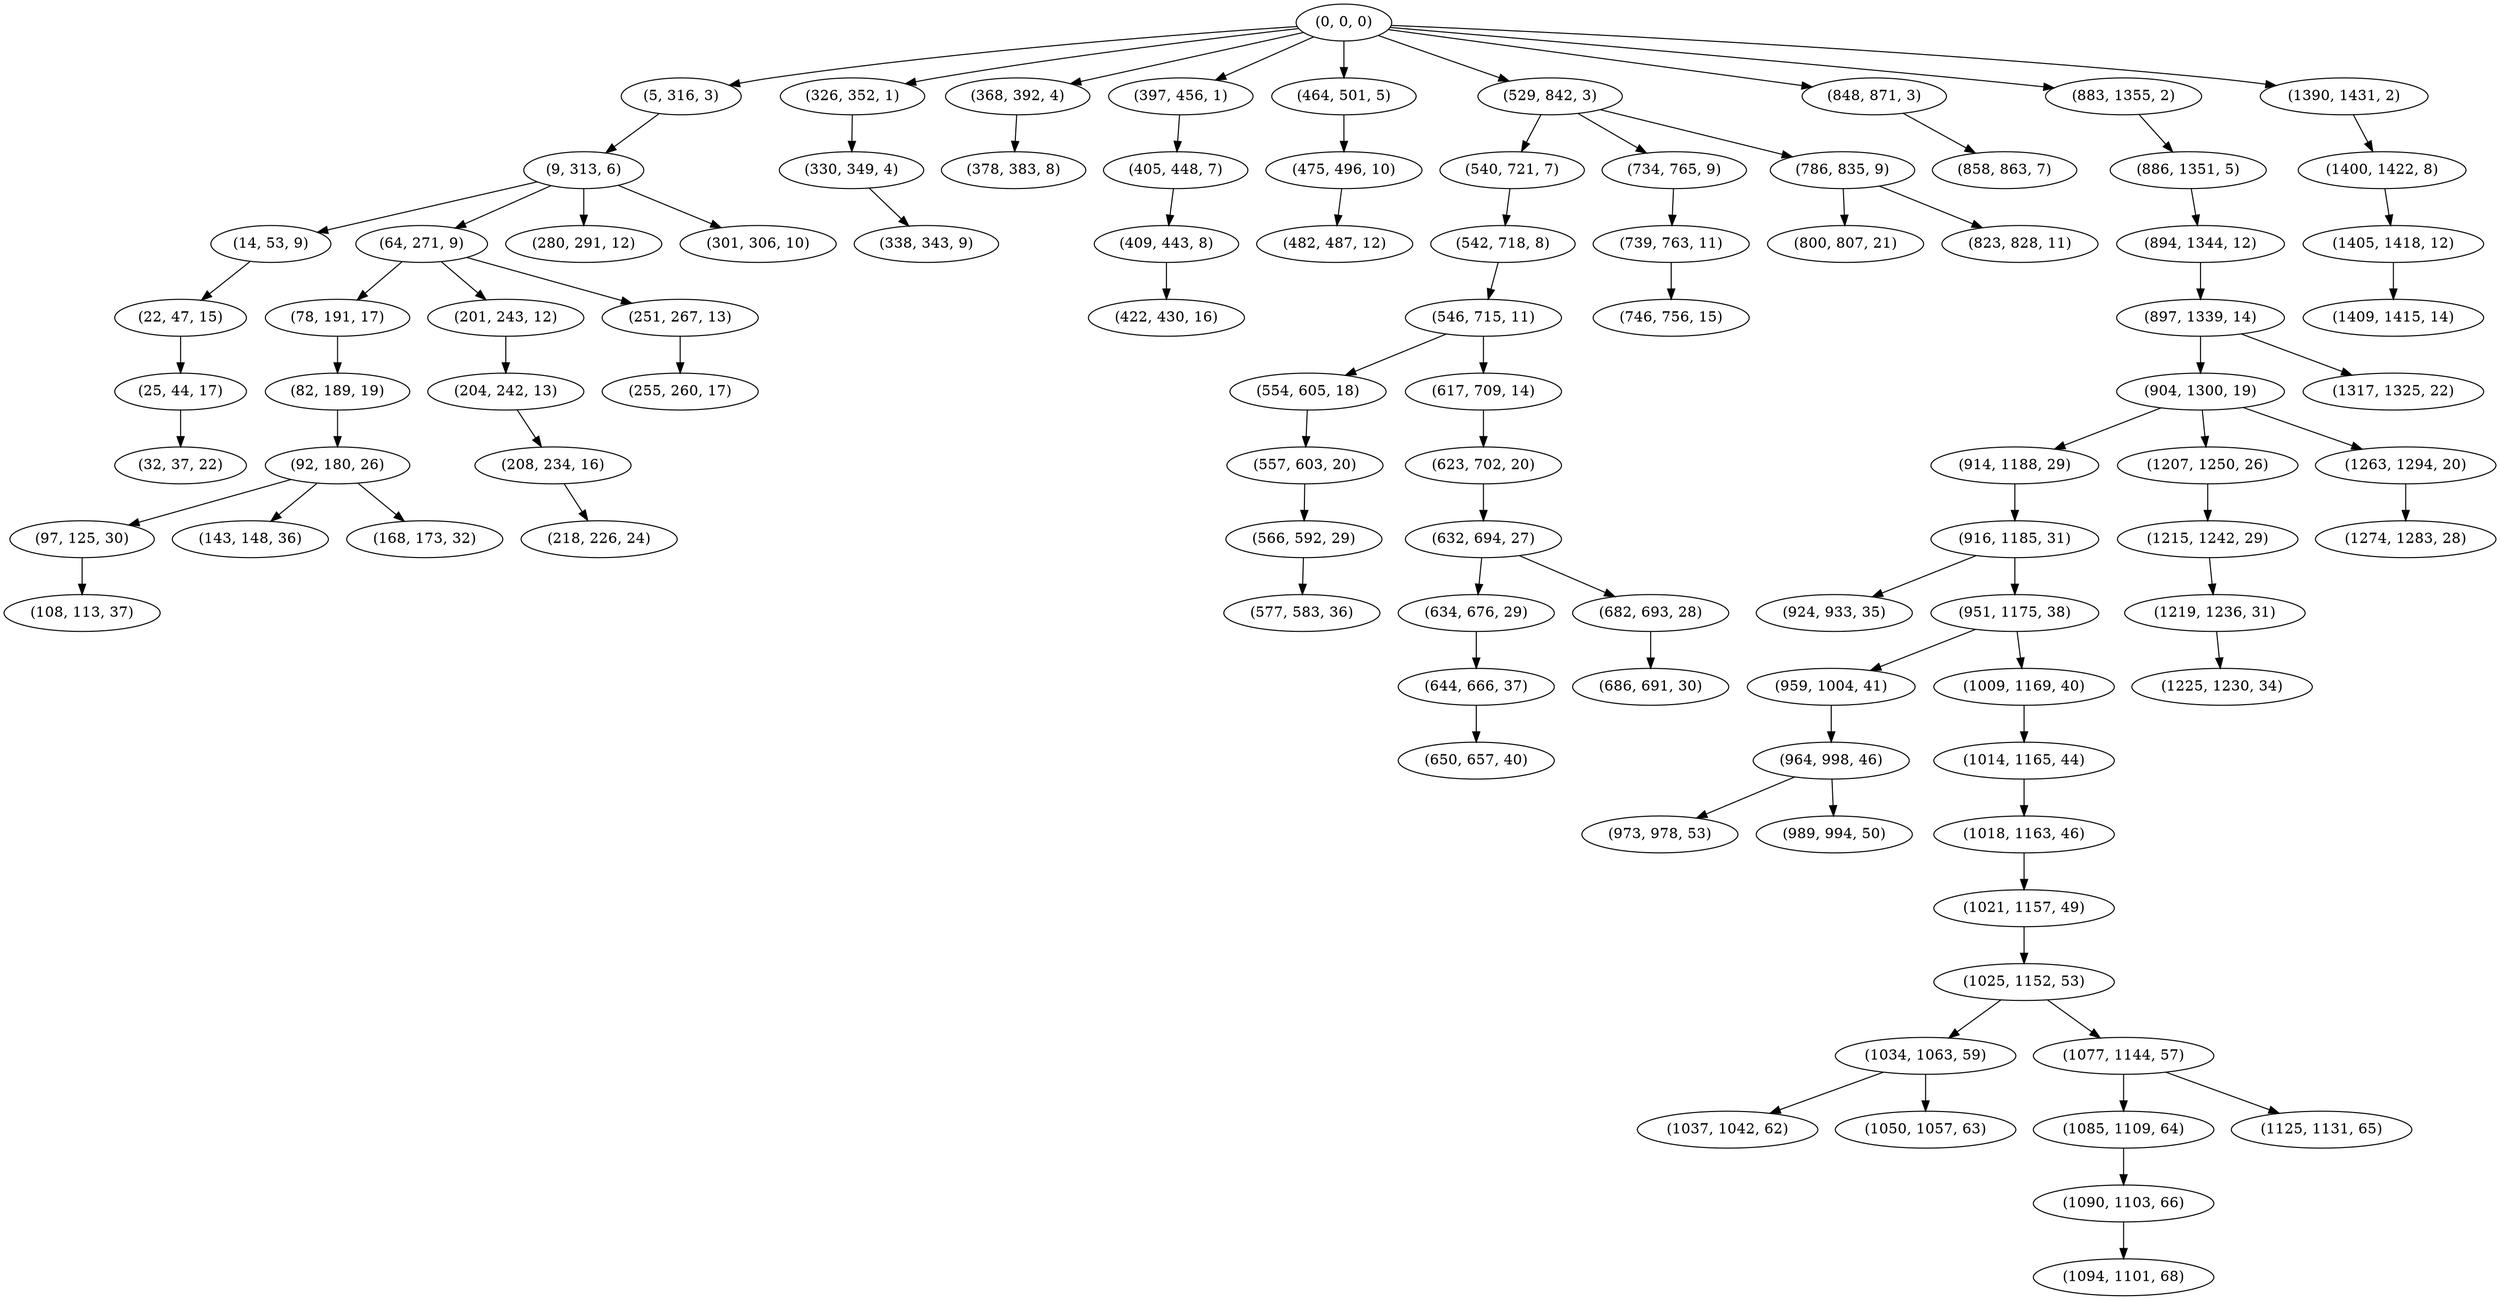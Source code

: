 digraph tree {
    "(0, 0, 0)";
    "(5, 316, 3)";
    "(9, 313, 6)";
    "(14, 53, 9)";
    "(22, 47, 15)";
    "(25, 44, 17)";
    "(32, 37, 22)";
    "(64, 271, 9)";
    "(78, 191, 17)";
    "(82, 189, 19)";
    "(92, 180, 26)";
    "(97, 125, 30)";
    "(108, 113, 37)";
    "(143, 148, 36)";
    "(168, 173, 32)";
    "(201, 243, 12)";
    "(204, 242, 13)";
    "(208, 234, 16)";
    "(218, 226, 24)";
    "(251, 267, 13)";
    "(255, 260, 17)";
    "(280, 291, 12)";
    "(301, 306, 10)";
    "(326, 352, 1)";
    "(330, 349, 4)";
    "(338, 343, 9)";
    "(368, 392, 4)";
    "(378, 383, 8)";
    "(397, 456, 1)";
    "(405, 448, 7)";
    "(409, 443, 8)";
    "(422, 430, 16)";
    "(464, 501, 5)";
    "(475, 496, 10)";
    "(482, 487, 12)";
    "(529, 842, 3)";
    "(540, 721, 7)";
    "(542, 718, 8)";
    "(546, 715, 11)";
    "(554, 605, 18)";
    "(557, 603, 20)";
    "(566, 592, 29)";
    "(577, 583, 36)";
    "(617, 709, 14)";
    "(623, 702, 20)";
    "(632, 694, 27)";
    "(634, 676, 29)";
    "(644, 666, 37)";
    "(650, 657, 40)";
    "(682, 693, 28)";
    "(686, 691, 30)";
    "(734, 765, 9)";
    "(739, 763, 11)";
    "(746, 756, 15)";
    "(786, 835, 9)";
    "(800, 807, 21)";
    "(823, 828, 11)";
    "(848, 871, 3)";
    "(858, 863, 7)";
    "(883, 1355, 2)";
    "(886, 1351, 5)";
    "(894, 1344, 12)";
    "(897, 1339, 14)";
    "(904, 1300, 19)";
    "(914, 1188, 29)";
    "(916, 1185, 31)";
    "(924, 933, 35)";
    "(951, 1175, 38)";
    "(959, 1004, 41)";
    "(964, 998, 46)";
    "(973, 978, 53)";
    "(989, 994, 50)";
    "(1009, 1169, 40)";
    "(1014, 1165, 44)";
    "(1018, 1163, 46)";
    "(1021, 1157, 49)";
    "(1025, 1152, 53)";
    "(1034, 1063, 59)";
    "(1037, 1042, 62)";
    "(1050, 1057, 63)";
    "(1077, 1144, 57)";
    "(1085, 1109, 64)";
    "(1090, 1103, 66)";
    "(1094, 1101, 68)";
    "(1125, 1131, 65)";
    "(1207, 1250, 26)";
    "(1215, 1242, 29)";
    "(1219, 1236, 31)";
    "(1225, 1230, 34)";
    "(1263, 1294, 20)";
    "(1274, 1283, 28)";
    "(1317, 1325, 22)";
    "(1390, 1431, 2)";
    "(1400, 1422, 8)";
    "(1405, 1418, 12)";
    "(1409, 1415, 14)";
    "(0, 0, 0)" -> "(5, 316, 3)";
    "(0, 0, 0)" -> "(326, 352, 1)";
    "(0, 0, 0)" -> "(368, 392, 4)";
    "(0, 0, 0)" -> "(397, 456, 1)";
    "(0, 0, 0)" -> "(464, 501, 5)";
    "(0, 0, 0)" -> "(529, 842, 3)";
    "(0, 0, 0)" -> "(848, 871, 3)";
    "(0, 0, 0)" -> "(883, 1355, 2)";
    "(0, 0, 0)" -> "(1390, 1431, 2)";
    "(5, 316, 3)" -> "(9, 313, 6)";
    "(9, 313, 6)" -> "(14, 53, 9)";
    "(9, 313, 6)" -> "(64, 271, 9)";
    "(9, 313, 6)" -> "(280, 291, 12)";
    "(9, 313, 6)" -> "(301, 306, 10)";
    "(14, 53, 9)" -> "(22, 47, 15)";
    "(22, 47, 15)" -> "(25, 44, 17)";
    "(25, 44, 17)" -> "(32, 37, 22)";
    "(64, 271, 9)" -> "(78, 191, 17)";
    "(64, 271, 9)" -> "(201, 243, 12)";
    "(64, 271, 9)" -> "(251, 267, 13)";
    "(78, 191, 17)" -> "(82, 189, 19)";
    "(82, 189, 19)" -> "(92, 180, 26)";
    "(92, 180, 26)" -> "(97, 125, 30)";
    "(92, 180, 26)" -> "(143, 148, 36)";
    "(92, 180, 26)" -> "(168, 173, 32)";
    "(97, 125, 30)" -> "(108, 113, 37)";
    "(201, 243, 12)" -> "(204, 242, 13)";
    "(204, 242, 13)" -> "(208, 234, 16)";
    "(208, 234, 16)" -> "(218, 226, 24)";
    "(251, 267, 13)" -> "(255, 260, 17)";
    "(326, 352, 1)" -> "(330, 349, 4)";
    "(330, 349, 4)" -> "(338, 343, 9)";
    "(368, 392, 4)" -> "(378, 383, 8)";
    "(397, 456, 1)" -> "(405, 448, 7)";
    "(405, 448, 7)" -> "(409, 443, 8)";
    "(409, 443, 8)" -> "(422, 430, 16)";
    "(464, 501, 5)" -> "(475, 496, 10)";
    "(475, 496, 10)" -> "(482, 487, 12)";
    "(529, 842, 3)" -> "(540, 721, 7)";
    "(529, 842, 3)" -> "(734, 765, 9)";
    "(529, 842, 3)" -> "(786, 835, 9)";
    "(540, 721, 7)" -> "(542, 718, 8)";
    "(542, 718, 8)" -> "(546, 715, 11)";
    "(546, 715, 11)" -> "(554, 605, 18)";
    "(546, 715, 11)" -> "(617, 709, 14)";
    "(554, 605, 18)" -> "(557, 603, 20)";
    "(557, 603, 20)" -> "(566, 592, 29)";
    "(566, 592, 29)" -> "(577, 583, 36)";
    "(617, 709, 14)" -> "(623, 702, 20)";
    "(623, 702, 20)" -> "(632, 694, 27)";
    "(632, 694, 27)" -> "(634, 676, 29)";
    "(632, 694, 27)" -> "(682, 693, 28)";
    "(634, 676, 29)" -> "(644, 666, 37)";
    "(644, 666, 37)" -> "(650, 657, 40)";
    "(682, 693, 28)" -> "(686, 691, 30)";
    "(734, 765, 9)" -> "(739, 763, 11)";
    "(739, 763, 11)" -> "(746, 756, 15)";
    "(786, 835, 9)" -> "(800, 807, 21)";
    "(786, 835, 9)" -> "(823, 828, 11)";
    "(848, 871, 3)" -> "(858, 863, 7)";
    "(883, 1355, 2)" -> "(886, 1351, 5)";
    "(886, 1351, 5)" -> "(894, 1344, 12)";
    "(894, 1344, 12)" -> "(897, 1339, 14)";
    "(897, 1339, 14)" -> "(904, 1300, 19)";
    "(897, 1339, 14)" -> "(1317, 1325, 22)";
    "(904, 1300, 19)" -> "(914, 1188, 29)";
    "(904, 1300, 19)" -> "(1207, 1250, 26)";
    "(904, 1300, 19)" -> "(1263, 1294, 20)";
    "(914, 1188, 29)" -> "(916, 1185, 31)";
    "(916, 1185, 31)" -> "(924, 933, 35)";
    "(916, 1185, 31)" -> "(951, 1175, 38)";
    "(951, 1175, 38)" -> "(959, 1004, 41)";
    "(951, 1175, 38)" -> "(1009, 1169, 40)";
    "(959, 1004, 41)" -> "(964, 998, 46)";
    "(964, 998, 46)" -> "(973, 978, 53)";
    "(964, 998, 46)" -> "(989, 994, 50)";
    "(1009, 1169, 40)" -> "(1014, 1165, 44)";
    "(1014, 1165, 44)" -> "(1018, 1163, 46)";
    "(1018, 1163, 46)" -> "(1021, 1157, 49)";
    "(1021, 1157, 49)" -> "(1025, 1152, 53)";
    "(1025, 1152, 53)" -> "(1034, 1063, 59)";
    "(1025, 1152, 53)" -> "(1077, 1144, 57)";
    "(1034, 1063, 59)" -> "(1037, 1042, 62)";
    "(1034, 1063, 59)" -> "(1050, 1057, 63)";
    "(1077, 1144, 57)" -> "(1085, 1109, 64)";
    "(1077, 1144, 57)" -> "(1125, 1131, 65)";
    "(1085, 1109, 64)" -> "(1090, 1103, 66)";
    "(1090, 1103, 66)" -> "(1094, 1101, 68)";
    "(1207, 1250, 26)" -> "(1215, 1242, 29)";
    "(1215, 1242, 29)" -> "(1219, 1236, 31)";
    "(1219, 1236, 31)" -> "(1225, 1230, 34)";
    "(1263, 1294, 20)" -> "(1274, 1283, 28)";
    "(1390, 1431, 2)" -> "(1400, 1422, 8)";
    "(1400, 1422, 8)" -> "(1405, 1418, 12)";
    "(1405, 1418, 12)" -> "(1409, 1415, 14)";
}
